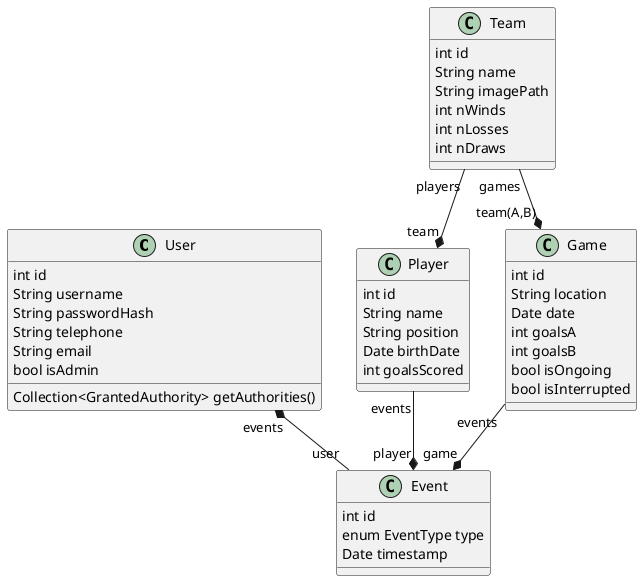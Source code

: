 @startuml class_diagram
class User {
    int id
    String username
    String passwordHash
    String telephone
    String email
    bool isAdmin 
    Collection<GrantedAuthority> getAuthorities()
}
class Player {
    int id
    String name
    String position
    Date birthDate
    int goalsScored
}

class Team {
    int id
    String name
    String imagePath
    int nWinds
    int nLosses
    int nDraws
}
class Event {
    int id
    enum EventType type
    Date timestamp
} 
class Game {
    int id
    String location
    Date date
    int goalsA
    int goalsB
    bool isOngoing
    bool isInterrupted
}

User "events" *-- "user" Event
Game "events" --* "game" Event
Player "events" --* "player" Event
Team "players" --* "team" Player
Team "games" --* "team(A,B)" Game


@enduml
